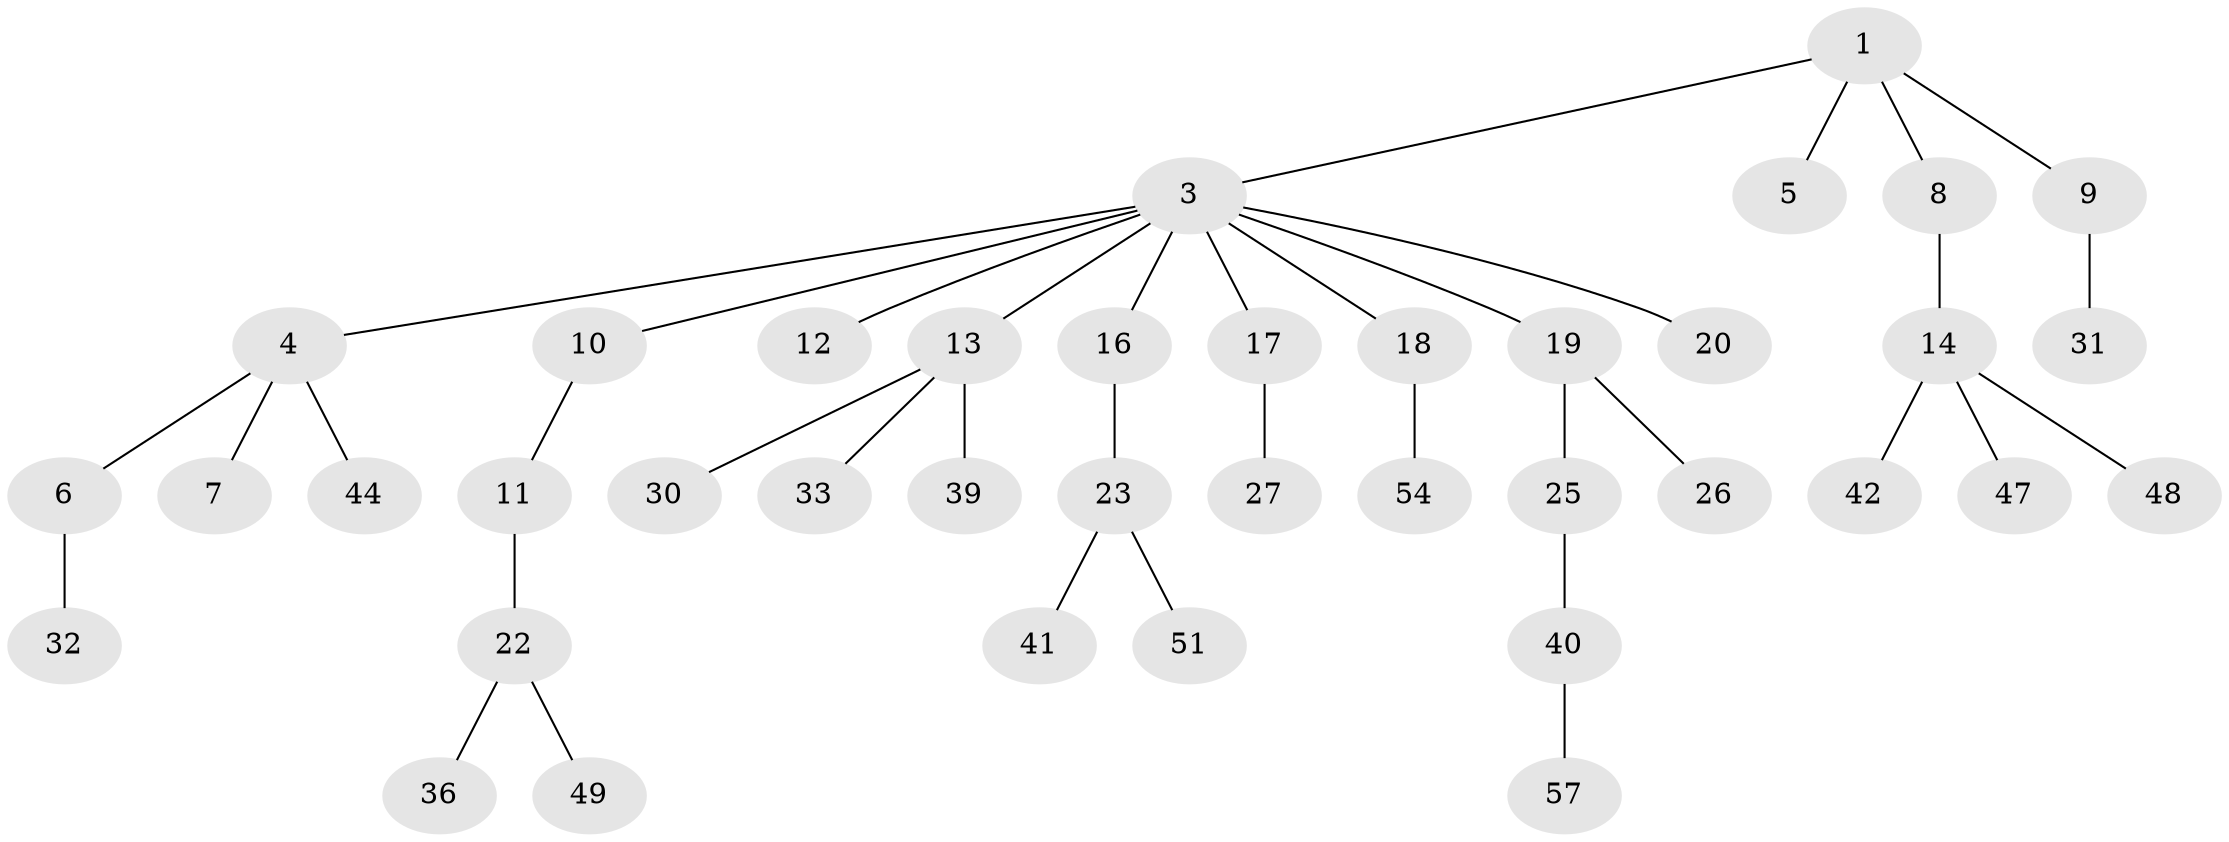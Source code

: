 // original degree distribution, {4: 0.08771929824561403, 2: 0.2631578947368421, 10: 0.017543859649122806, 1: 0.49122807017543857, 3: 0.14035087719298245}
// Generated by graph-tools (version 1.1) at 2025/19/03/04/25 18:19:12]
// undirected, 39 vertices, 38 edges
graph export_dot {
graph [start="1"]
  node [color=gray90,style=filled];
  1 [super="+2"];
  3;
  4;
  5;
  6 [super="+15+21"];
  7 [super="+28+56"];
  8;
  9 [super="+50+34"];
  10 [super="+38"];
  11;
  12 [super="+45"];
  13;
  14 [super="+24"];
  16;
  17;
  18 [super="+29+55"];
  19;
  20;
  22;
  23;
  25;
  26;
  27 [super="+35"];
  30;
  31;
  32;
  33;
  36 [super="+43"];
  39;
  40;
  41;
  42;
  44;
  47;
  48;
  49;
  51;
  54;
  57;
  1 -- 3;
  1 -- 8;
  1 -- 9;
  1 -- 5;
  3 -- 4;
  3 -- 10;
  3 -- 12;
  3 -- 13;
  3 -- 16;
  3 -- 17;
  3 -- 18;
  3 -- 19;
  3 -- 20;
  4 -- 6;
  4 -- 7;
  4 -- 44;
  6 -- 32;
  8 -- 14;
  9 -- 31;
  10 -- 11;
  11 -- 22;
  13 -- 30;
  13 -- 33;
  13 -- 39;
  14 -- 48;
  14 -- 42;
  14 -- 47;
  16 -- 23;
  17 -- 27;
  18 -- 54;
  19 -- 25;
  19 -- 26;
  22 -- 36;
  22 -- 49;
  23 -- 41;
  23 -- 51;
  25 -- 40;
  40 -- 57;
}
